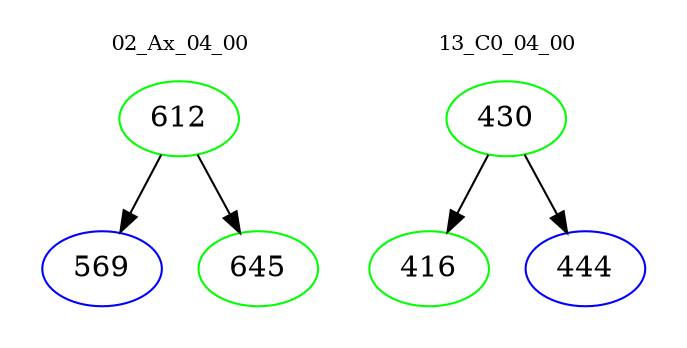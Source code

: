 digraph{
subgraph cluster_0 {
color = white
label = "02_Ax_04_00";
fontsize=10;
T0_612 [label="612", color="green"]
T0_612 -> T0_569 [color="black"]
T0_569 [label="569", color="blue"]
T0_612 -> T0_645 [color="black"]
T0_645 [label="645", color="green"]
}
subgraph cluster_1 {
color = white
label = "13_C0_04_00";
fontsize=10;
T1_430 [label="430", color="green"]
T1_430 -> T1_416 [color="black"]
T1_416 [label="416", color="green"]
T1_430 -> T1_444 [color="black"]
T1_444 [label="444", color="blue"]
}
}
